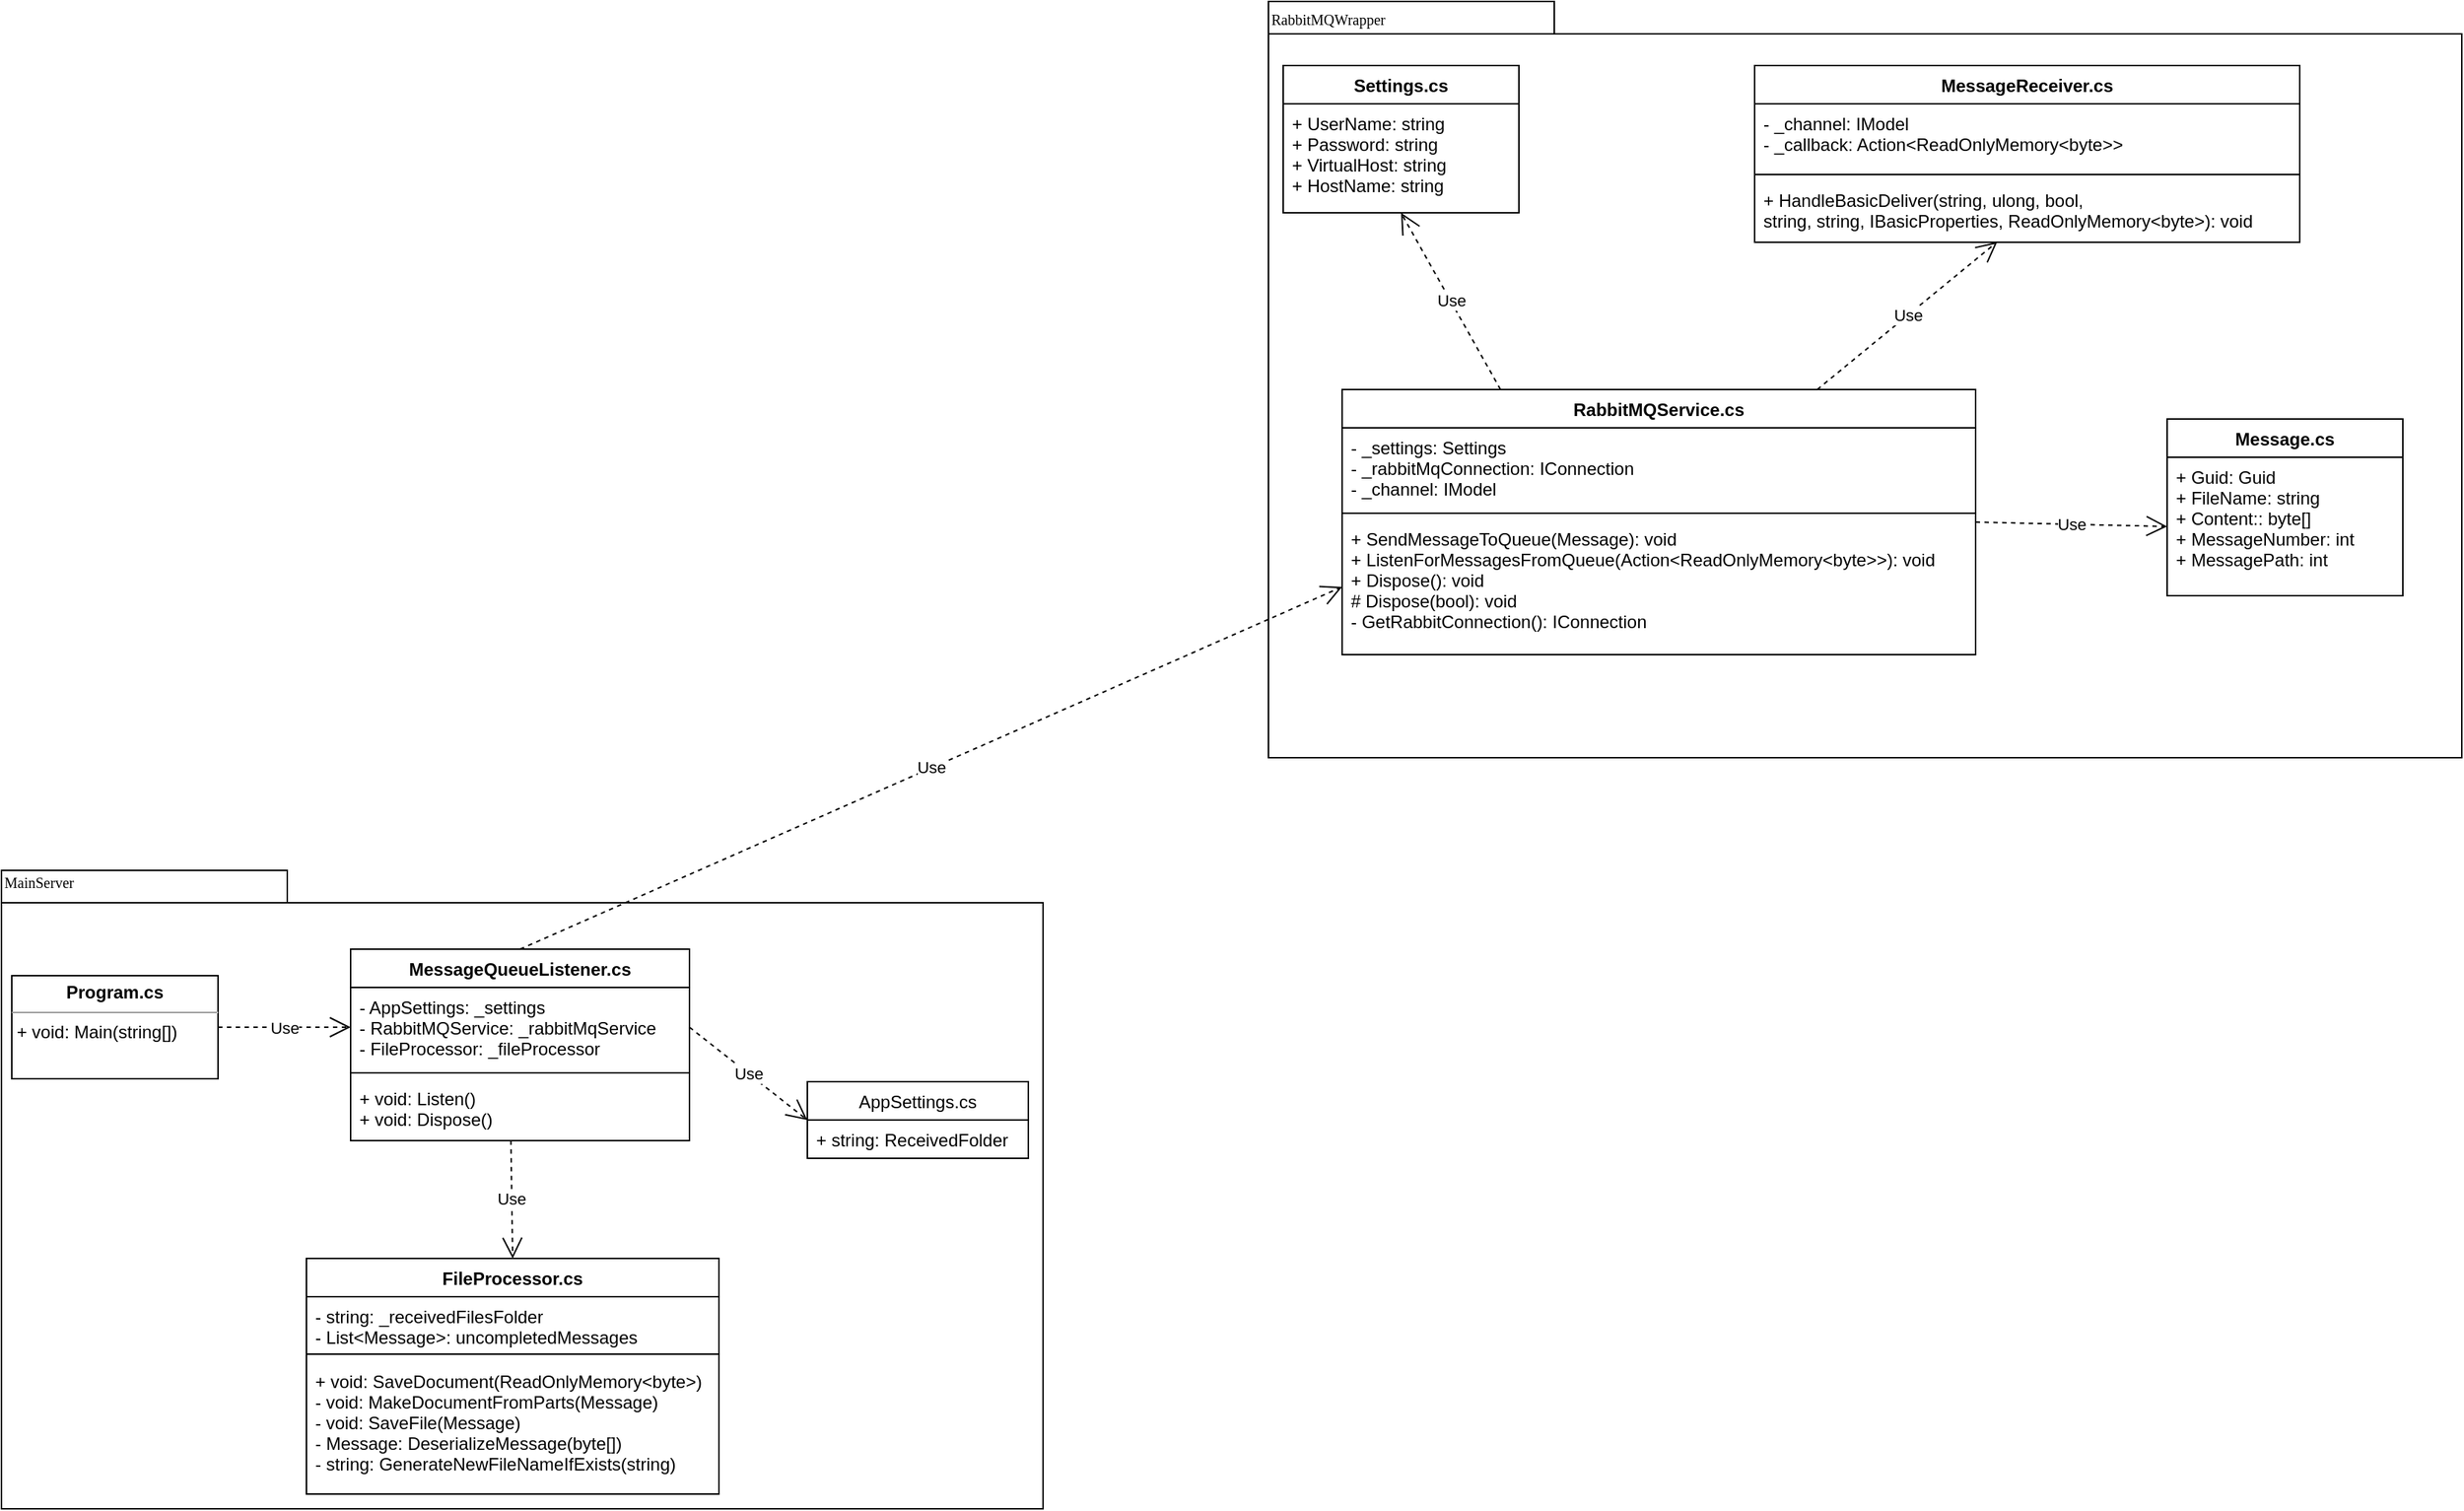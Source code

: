<mxfile version="13.0.6" type="device"><diagram name="Page-1" id="b5b7bab2-c9e2-2cf4-8b2a-24fd1a2a6d21"><mxGraphModel dx="4178" dy="1380" grid="1" gridSize="10" guides="1" tooltips="1" connect="1" arrows="1" fold="1" page="1" pageScale="1" pageWidth="827" pageHeight="1169" background="#ffffff" math="0" shadow="0"><root><mxCell id="0"/><mxCell id="1" parent="0"/><mxCell id="6e0c8c40b5770093-72" value="" style="shape=folder;fontStyle=1;spacingTop=10;tabWidth=194;tabHeight=22;tabPosition=left;html=1;rounded=0;shadow=0;comic=0;labelBackgroundColor=none;strokeWidth=1;fillColor=none;fontFamily=Verdana;fontSize=10;align=center;" parent="1" vertex="1"><mxGeometry x="-1640" y="600" width="707" height="433.5" as="geometry"/></mxCell><mxCell id="6e0c8c40b5770093-73" value="MainServer" style="text;html=1;align=left;verticalAlign=top;spacingTop=-4;fontSize=10;fontFamily=Verdana" parent="1" vertex="1"><mxGeometry x="-1640" y="600" width="130" height="20" as="geometry"/></mxCell><mxCell id="aNnOcO8oq0jxIfs27Rod-16" value="&lt;p style=&quot;margin: 0px ; margin-top: 4px ; text-align: center&quot;&gt;&lt;b&gt;Program.cs&lt;/b&gt;&lt;/p&gt;&lt;hr size=&quot;1&quot;&gt;&lt;div style=&quot;height: 2px&quot;&gt;&amp;nbsp;+ void: Main(string[])&lt;br&gt;&lt;/div&gt;" style="verticalAlign=top;align=left;overflow=fill;fontSize=12;fontFamily=Helvetica;html=1;" vertex="1" parent="1"><mxGeometry x="-1633" y="671.5" width="140" height="70" as="geometry"/></mxCell><mxCell id="aNnOcO8oq0jxIfs27Rod-26" value="Use" style="endArrow=open;endSize=12;dashed=1;html=1;exitX=1;exitY=0.5;exitDx=0;exitDy=0;" edge="1" parent="1" source="aNnOcO8oq0jxIfs27Rod-16" target="aNnOcO8oq0jxIfs27Rod-18"><mxGeometry width="160" relative="1" as="geometry"><mxPoint x="-1483" y="763.5" as="sourcePoint"/><mxPoint x="-1373" y="763.5" as="targetPoint"/></mxGeometry></mxCell><mxCell id="aNnOcO8oq0jxIfs27Rod-27" value="Use" style="endArrow=open;endSize=12;dashed=1;html=1;entryX=0;entryY=0.5;entryDx=0;entryDy=0;exitX=1;exitY=0.5;exitDx=0;exitDy=0;" edge="1" parent="1" source="aNnOcO8oq0jxIfs27Rod-18" target="aNnOcO8oq0jxIfs27Rod-21"><mxGeometry width="160" relative="1" as="geometry"><mxPoint x="-1233" y="826.33" as="sourcePoint"/><mxPoint x="-1073" y="826.33" as="targetPoint"/><Array as="points"/></mxGeometry></mxCell><mxCell id="aNnOcO8oq0jxIfs27Rod-28" value="Use" style="endArrow=open;endSize=12;dashed=1;html=1;exitX=0.473;exitY=0.996;exitDx=0;exitDy=0;exitPerimeter=0;entryX=0.5;entryY=0;entryDx=0;entryDy=0;" edge="1" parent="1" source="aNnOcO8oq0jxIfs27Rod-20" target="aNnOcO8oq0jxIfs27Rod-11"><mxGeometry width="160" relative="1" as="geometry"><mxPoint x="-1313" y="863.5" as="sourcePoint"/><mxPoint x="-1153" y="863.5" as="targetPoint"/></mxGeometry></mxCell><mxCell id="aNnOcO8oq0jxIfs27Rod-29" value="" style="shape=folder;fontStyle=1;spacingTop=10;tabWidth=194;tabHeight=22;tabPosition=left;html=1;rounded=0;shadow=0;comic=0;labelBackgroundColor=none;strokeWidth=1;fillColor=none;fontFamily=Verdana;fontSize=10;align=center;" vertex="1" parent="1"><mxGeometry x="-780" y="10" width="810" height="513.5" as="geometry"/></mxCell><mxCell id="aNnOcO8oq0jxIfs27Rod-30" value="RabbitMQWrapper" style="text;html=1;align=left;verticalAlign=top;spacingTop=-4;fontSize=10;fontFamily=Verdana" vertex="1" parent="1"><mxGeometry x="-780" y="13.5" width="130" height="20" as="geometry"/></mxCell><mxCell id="aNnOcO8oq0jxIfs27Rod-47" value="Use" style="endArrow=open;endSize=12;dashed=1;html=1;exitX=0.25;exitY=0;exitDx=0;exitDy=0;entryX=0.5;entryY=1;entryDx=0;entryDy=0;" edge="1" parent="1" source="aNnOcO8oq0jxIfs27Rod-43" target="aNnOcO8oq0jxIfs27Rod-31"><mxGeometry width="160" relative="1" as="geometry"><mxPoint x="-560" y="243.5" as="sourcePoint"/><mxPoint x="-400" y="243.5" as="targetPoint"/></mxGeometry></mxCell><mxCell id="aNnOcO8oq0jxIfs27Rod-48" value="Use" style="endArrow=open;endSize=12;dashed=1;html=1;exitX=1;exitY=0.5;exitDx=0;exitDy=0;entryX=0;entryY=0.5;entryDx=0;entryDy=0;" edge="1" parent="1" source="aNnOcO8oq0jxIfs27Rod-43" target="aNnOcO8oq0jxIfs27Rod-36"><mxGeometry width="160" relative="1" as="geometry"><mxPoint x="-485" y="243.5" as="sourcePoint"/><mxPoint x="-325" y="243.5" as="targetPoint"/></mxGeometry></mxCell><mxCell id="aNnOcO8oq0jxIfs27Rod-49" value="Use" style="endArrow=open;endSize=12;dashed=1;html=1;exitX=0.75;exitY=0;exitDx=0;exitDy=0;entryX=0.445;entryY=0.994;entryDx=0;entryDy=0;entryPerimeter=0;" edge="1" parent="1" source="aNnOcO8oq0jxIfs27Rod-43" target="aNnOcO8oq0jxIfs27Rod-42"><mxGeometry width="160" relative="1" as="geometry"><mxPoint x="-430" y="343.5" as="sourcePoint"/><mxPoint x="-270" y="343.5" as="targetPoint"/></mxGeometry></mxCell><mxCell id="aNnOcO8oq0jxIfs27Rod-17" value="MessageQueueListener.cs" style="swimlane;fontStyle=1;align=center;verticalAlign=top;childLayout=stackLayout;horizontal=1;startSize=26;horizontalStack=0;resizeParent=1;resizeParentMax=0;resizeLast=0;collapsible=1;marginBottom=0;" vertex="1" parent="1"><mxGeometry x="-1403" y="653.5" width="230" height="130" as="geometry"/></mxCell><mxCell id="aNnOcO8oq0jxIfs27Rod-18" value="- AppSettings: _settings&#xA;- RabbitMQService: _rabbitMqService&#xA;- FileProcessor: _fileProcessor&#xA;" style="text;strokeColor=none;fillColor=none;align=left;verticalAlign=top;spacingLeft=4;spacingRight=4;overflow=hidden;rotatable=0;points=[[0,0.5],[1,0.5]];portConstraint=eastwest;" vertex="1" parent="aNnOcO8oq0jxIfs27Rod-17"><mxGeometry y="26" width="230" height="54" as="geometry"/></mxCell><mxCell id="aNnOcO8oq0jxIfs27Rod-19" value="" style="line;strokeWidth=1;fillColor=none;align=left;verticalAlign=middle;spacingTop=-1;spacingLeft=3;spacingRight=3;rotatable=0;labelPosition=right;points=[];portConstraint=eastwest;" vertex="1" parent="aNnOcO8oq0jxIfs27Rod-17"><mxGeometry y="80" width="230" height="8" as="geometry"/></mxCell><mxCell id="aNnOcO8oq0jxIfs27Rod-20" value="+ void: Listen()&#xA;+ void: Dispose()&#xA;" style="text;strokeColor=none;fillColor=none;align=left;verticalAlign=top;spacingLeft=4;spacingRight=4;overflow=hidden;rotatable=0;points=[[0,0.5],[1,0.5]];portConstraint=eastwest;" vertex="1" parent="aNnOcO8oq0jxIfs27Rod-17"><mxGeometry y="88" width="230" height="42" as="geometry"/></mxCell><mxCell id="aNnOcO8oq0jxIfs27Rod-11" value="FileProcessor.cs" style="swimlane;fontStyle=1;align=center;verticalAlign=top;childLayout=stackLayout;horizontal=1;startSize=26;horizontalStack=0;resizeParent=1;resizeParentMax=0;resizeLast=0;collapsible=1;marginBottom=0;" vertex="1" parent="1"><mxGeometry x="-1433" y="863.5" width="280" height="160" as="geometry"/></mxCell><mxCell id="aNnOcO8oq0jxIfs27Rod-12" value="- string: _receivedFilesFolder&#xA;- List&lt;Message&gt;: uncompletedMessages&#xA;" style="text;strokeColor=none;fillColor=none;align=left;verticalAlign=top;spacingLeft=4;spacingRight=4;overflow=hidden;rotatable=0;points=[[0,0.5],[1,0.5]];portConstraint=eastwest;" vertex="1" parent="aNnOcO8oq0jxIfs27Rod-11"><mxGeometry y="26" width="280" height="34" as="geometry"/></mxCell><mxCell id="aNnOcO8oq0jxIfs27Rod-13" value="" style="line;strokeWidth=1;fillColor=none;align=left;verticalAlign=middle;spacingTop=-1;spacingLeft=3;spacingRight=3;rotatable=0;labelPosition=right;points=[];portConstraint=eastwest;" vertex="1" parent="aNnOcO8oq0jxIfs27Rod-11"><mxGeometry y="60" width="280" height="10" as="geometry"/></mxCell><mxCell id="aNnOcO8oq0jxIfs27Rod-14" value="+ void: SaveDocument(ReadOnlyMemory&lt;byte&gt;)&#xA;- void: MakeDocumentFromParts(Message)&#xA;- void: SaveFile(Message)&#xA;- Message: DeserializeMessage(byte[])&#xA;- string: GenerateNewFileNameIfExists(string)&#xA;" style="text;strokeColor=none;fillColor=none;align=left;verticalAlign=top;spacingLeft=4;spacingRight=4;overflow=hidden;rotatable=0;points=[[0,0.5],[1,0.5]];portConstraint=eastwest;" vertex="1" parent="aNnOcO8oq0jxIfs27Rod-11"><mxGeometry y="70" width="280" height="90" as="geometry"/></mxCell><mxCell id="aNnOcO8oq0jxIfs27Rod-21" value="AppSettings.cs" style="swimlane;fontStyle=0;childLayout=stackLayout;horizontal=1;startSize=26;fillColor=none;horizontalStack=0;resizeParent=1;resizeParentMax=0;resizeLast=0;collapsible=1;marginBottom=0;" vertex="1" parent="1"><mxGeometry x="-1093" y="743.5" width="150" height="52" as="geometry"/></mxCell><mxCell id="aNnOcO8oq0jxIfs27Rod-22" value="+ string: ReceivedFolder" style="text;strokeColor=none;fillColor=none;align=left;verticalAlign=top;spacingLeft=4;spacingRight=4;overflow=hidden;rotatable=0;points=[[0,0.5],[1,0.5]];portConstraint=eastwest;" vertex="1" parent="aNnOcO8oq0jxIfs27Rod-21"><mxGeometry y="26" width="150" height="26" as="geometry"/></mxCell><mxCell id="aNnOcO8oq0jxIfs27Rod-31" value="Settings.cs" style="swimlane;fontStyle=1;align=center;verticalAlign=top;childLayout=stackLayout;horizontal=1;startSize=26;horizontalStack=0;resizeParent=1;resizeParentMax=0;resizeLast=0;collapsible=1;marginBottom=0;" vertex="1" parent="1"><mxGeometry x="-770" y="53.5" width="160" height="100" as="geometry"/></mxCell><mxCell id="aNnOcO8oq0jxIfs27Rod-32" value="+ UserName: string&#xA;+ Password: string&#xA;+ VirtualHost: string&#xA;+ HostName: string&#xA;" style="text;strokeColor=none;fillColor=none;align=left;verticalAlign=top;spacingLeft=4;spacingRight=4;overflow=hidden;rotatable=0;points=[[0,0.5],[1,0.5]];portConstraint=eastwest;" vertex="1" parent="aNnOcO8oq0jxIfs27Rod-31"><mxGeometry y="26" width="160" height="74" as="geometry"/></mxCell><mxCell id="aNnOcO8oq0jxIfs27Rod-43" value="RabbitMQService.cs" style="swimlane;fontStyle=1;align=center;verticalAlign=top;childLayout=stackLayout;horizontal=1;startSize=26;horizontalStack=0;resizeParent=1;resizeParentMax=0;resizeLast=0;collapsible=1;marginBottom=0;" vertex="1" parent="1"><mxGeometry x="-730" y="273.5" width="430" height="180" as="geometry"/></mxCell><mxCell id="aNnOcO8oq0jxIfs27Rod-44" value="- _settings: Settings&#xA;- _rabbitMqConnection: IConnection&#xA;- _channel: IModel&#xA;" style="text;strokeColor=none;fillColor=none;align=left;verticalAlign=top;spacingLeft=4;spacingRight=4;overflow=hidden;rotatable=0;points=[[0,0.5],[1,0.5]];portConstraint=eastwest;" vertex="1" parent="aNnOcO8oq0jxIfs27Rod-43"><mxGeometry y="26" width="430" height="54" as="geometry"/></mxCell><mxCell id="aNnOcO8oq0jxIfs27Rod-45" value="" style="line;strokeWidth=1;fillColor=none;align=left;verticalAlign=middle;spacingTop=-1;spacingLeft=3;spacingRight=3;rotatable=0;labelPosition=right;points=[];portConstraint=eastwest;" vertex="1" parent="aNnOcO8oq0jxIfs27Rod-43"><mxGeometry y="80" width="430" height="8" as="geometry"/></mxCell><mxCell id="aNnOcO8oq0jxIfs27Rod-46" value="+ SendMessageToQueue(Message): void&#xA;+ ListenForMessagesFromQueue(Action&lt;ReadOnlyMemory&lt;byte&gt;&gt;): void&#xA;+ Dispose(): void&#xA;# Dispose(bool): void&#xA;- GetRabbitConnection(): IConnection&#xA;" style="text;strokeColor=none;fillColor=none;align=left;verticalAlign=top;spacingLeft=4;spacingRight=4;overflow=hidden;rotatable=0;points=[[0,0.5],[1,0.5]];portConstraint=eastwest;" vertex="1" parent="aNnOcO8oq0jxIfs27Rod-43"><mxGeometry y="88" width="430" height="92" as="geometry"/></mxCell><mxCell id="aNnOcO8oq0jxIfs27Rod-35" value="Message.cs" style="swimlane;fontStyle=1;align=center;verticalAlign=top;childLayout=stackLayout;horizontal=1;startSize=26;horizontalStack=0;resizeParent=1;resizeParentMax=0;resizeLast=0;collapsible=1;marginBottom=0;" vertex="1" parent="1"><mxGeometry x="-170" y="293.5" width="160" height="120" as="geometry"/></mxCell><mxCell id="aNnOcO8oq0jxIfs27Rod-36" value="+ Guid: Guid&#xA;+ FileName: string&#xA;+ Content:: byte[]&#xA;+ MessageNumber: int&#xA;+ MessagePath: int&#xA;" style="text;strokeColor=none;fillColor=none;align=left;verticalAlign=top;spacingLeft=4;spacingRight=4;overflow=hidden;rotatable=0;points=[[0,0.5],[1,0.5]];portConstraint=eastwest;" vertex="1" parent="aNnOcO8oq0jxIfs27Rod-35"><mxGeometry y="26" width="160" height="94" as="geometry"/></mxCell><mxCell id="aNnOcO8oq0jxIfs27Rod-39" value="MessageReceiver.cs" style="swimlane;fontStyle=1;align=center;verticalAlign=top;childLayout=stackLayout;horizontal=1;startSize=26;horizontalStack=0;resizeParent=1;resizeParentMax=0;resizeLast=0;collapsible=1;marginBottom=0;" vertex="1" parent="1"><mxGeometry x="-450" y="53.5" width="370" height="120" as="geometry"/></mxCell><mxCell id="aNnOcO8oq0jxIfs27Rod-40" value="- _channel: IModel&#xA;- _callback: Action&lt;ReadOnlyMemory&lt;byte&gt;&gt;&#xA;" style="text;strokeColor=none;fillColor=none;align=left;verticalAlign=top;spacingLeft=4;spacingRight=4;overflow=hidden;rotatable=0;points=[[0,0.5],[1,0.5]];portConstraint=eastwest;" vertex="1" parent="aNnOcO8oq0jxIfs27Rod-39"><mxGeometry y="26" width="370" height="44" as="geometry"/></mxCell><mxCell id="aNnOcO8oq0jxIfs27Rod-41" value="" style="line;strokeWidth=1;fillColor=none;align=left;verticalAlign=middle;spacingTop=-1;spacingLeft=3;spacingRight=3;rotatable=0;labelPosition=right;points=[];portConstraint=eastwest;" vertex="1" parent="aNnOcO8oq0jxIfs27Rod-39"><mxGeometry y="70" width="370" height="8" as="geometry"/></mxCell><mxCell id="aNnOcO8oq0jxIfs27Rod-42" value="+ HandleBasicDeliver(string, ulong, bool, &#xA;string, string, IBasicProperties, ReadOnlyMemory&lt;byte&gt;): void" style="text;strokeColor=none;fillColor=none;align=left;verticalAlign=top;spacingLeft=4;spacingRight=4;overflow=hidden;rotatable=0;points=[[0,0.5],[1,0.5]];portConstraint=eastwest;" vertex="1" parent="aNnOcO8oq0jxIfs27Rod-39"><mxGeometry y="78" width="370" height="42" as="geometry"/></mxCell><mxCell id="aNnOcO8oq0jxIfs27Rod-50" value="Use" style="endArrow=open;endSize=12;dashed=1;html=1;exitX=0.5;exitY=0;exitDx=0;exitDy=0;entryX=0;entryY=0.5;entryDx=0;entryDy=0;" edge="1" parent="1" source="aNnOcO8oq0jxIfs27Rod-17" target="aNnOcO8oq0jxIfs27Rod-46"><mxGeometry width="160" relative="1" as="geometry"><mxPoint x="-990" y="540" as="sourcePoint"/><mxPoint x="-830" y="540" as="targetPoint"/></mxGeometry></mxCell></root></mxGraphModel></diagram></mxfile>